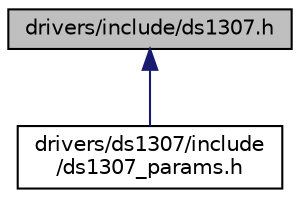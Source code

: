 digraph "drivers/include/ds1307.h"
{
 // LATEX_PDF_SIZE
  edge [fontname="Helvetica",fontsize="10",labelfontname="Helvetica",labelfontsize="10"];
  node [fontname="Helvetica",fontsize="10",shape=record];
  Node1 [label="drivers/include/ds1307.h",height=0.2,width=0.4,color="black", fillcolor="grey75", style="filled", fontcolor="black",tooltip="DS1307 definitions."];
  Node1 -> Node2 [dir="back",color="midnightblue",fontsize="10",style="solid",fontname="Helvetica"];
  Node2 [label="drivers/ds1307/include\l/ds1307_params.h",height=0.2,width=0.4,color="black", fillcolor="white", style="filled",URL="$ds1307__params_8h.html",tooltip="Default configuration for DS1307 devices."];
}
